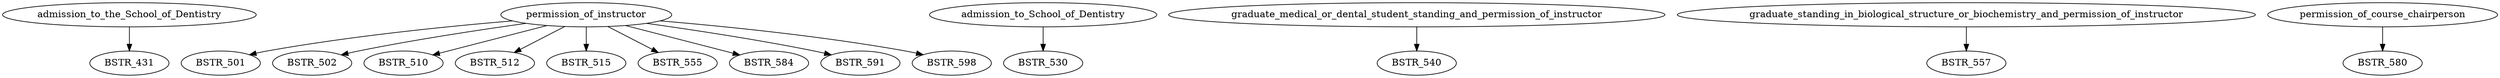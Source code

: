 digraph G {
    edge [color=black];
    admission_to_the_School_of_Dentistry -> BSTR_431;
    edge [color=black];
    permission_of_instructor -> BSTR_501;
    edge [color=black];
    permission_of_instructor -> BSTR_502;
    edge [color=black];
    permission_of_instructor -> BSTR_510;
    edge [color=black];
    permission_of_instructor -> BSTR_512;
    edge [color=black];
    permission_of_instructor -> BSTR_515;
    edge [color=black];
    admission_to_School_of_Dentistry -> BSTR_530;
    edge [color=black];
    graduate_medical_or_dental_student_standing_and_permission_of_instructor -> BSTR_540;
    edge [color=black];
    permission_of_instructor -> BSTR_555;
    edge [color=black];
    graduate_standing_in_biological_structure_or_biochemistry_and_permission_of_instructor -> BSTR_557;
    edge [color=black];
    permission_of_course_chairperson -> BSTR_580;
    edge [color=black];
    permission_of_instructor -> BSTR_584;
    edge [color=black];
    permission_of_instructor -> BSTR_591;
    edge [color=black];
    permission_of_instructor -> BSTR_598;
}
